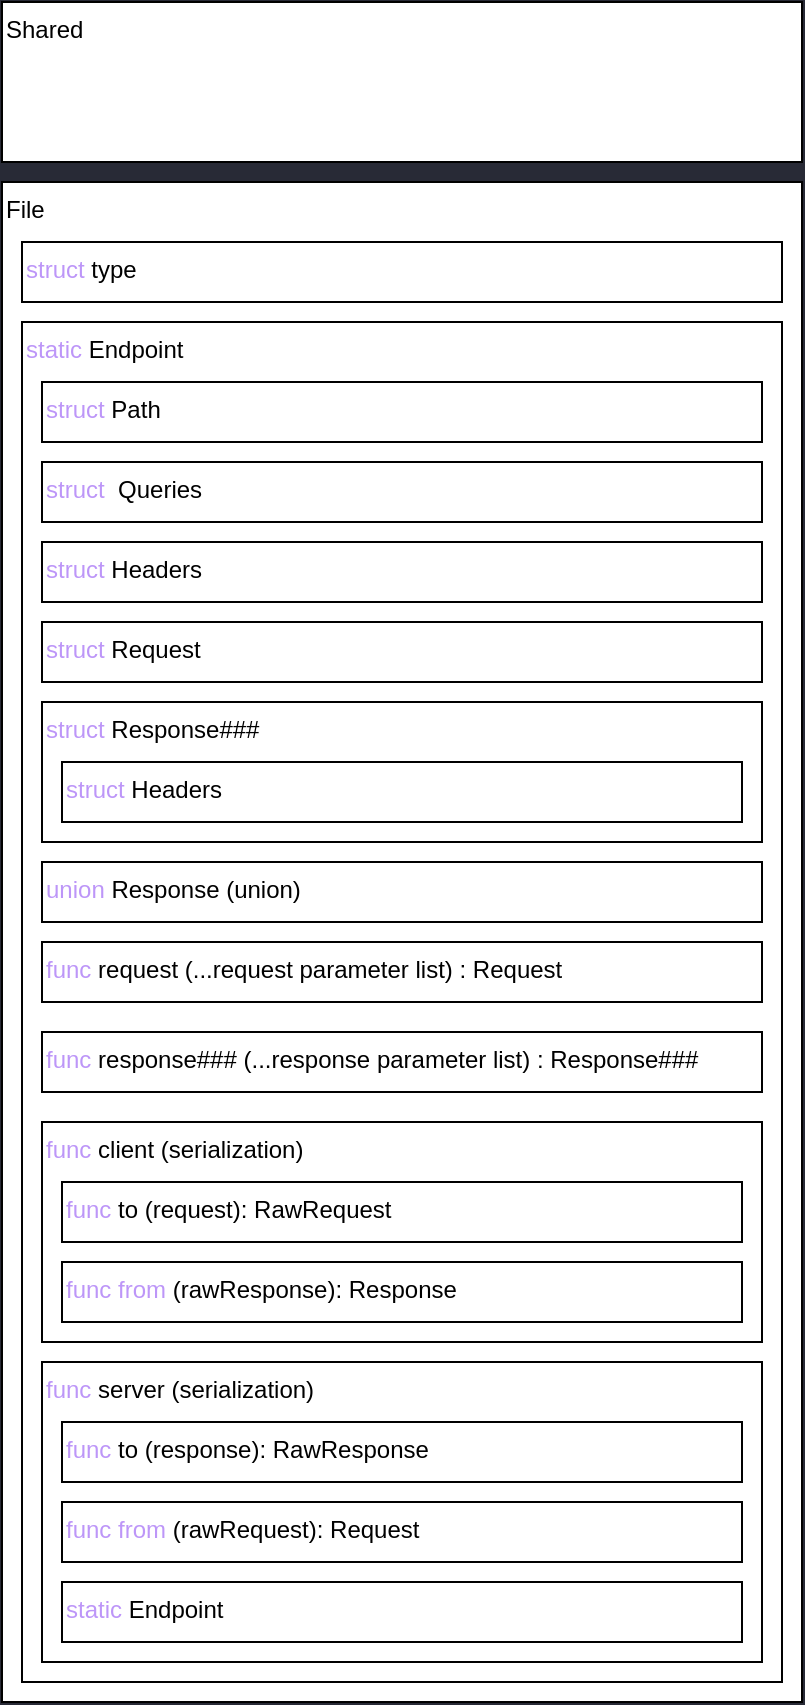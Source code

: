 <mxfile version="26.0.16">
  <diagram name="Page-1" id="0JkmHoqKAVIImyu0CGQ1">
    <mxGraphModel dx="1242" dy="693" grid="1" gridSize="10" guides="1" tooltips="1" connect="1" arrows="1" fold="1" page="1" pageScale="1" pageWidth="827" pageHeight="1169" background="light-dark(#282a36, #121212)" math="0" shadow="0">
      <root>
        <mxCell id="0" />
        <mxCell id="1" parent="0" />
        <mxCell id="hgIAx-ZCjix9j8izKX2Y-2" value="Shared" style="rounded=0;align=left;labelPosition=center;verticalLabelPosition=middle;verticalAlign=top;fontColor=default;labelBackgroundColor=none;labelBorderColor=none;textShadow=0;whiteSpace=wrap;html=1;" vertex="1" parent="1">
          <mxGeometry x="40" y="40" width="400" height="80" as="geometry" />
        </mxCell>
        <mxCell id="hgIAx-ZCjix9j8izKX2Y-4" value="File" style="rounded=0;whiteSpace=wrap;html=1;align=left;labelPosition=center;verticalLabelPosition=middle;verticalAlign=top;" vertex="1" parent="1">
          <mxGeometry x="40" y="130" width="400" height="760" as="geometry" />
        </mxCell>
        <mxCell id="hgIAx-ZCjix9j8izKX2Y-5" value="&lt;span style=&quot;color: rgb(189, 150, 248);&quot;&gt;struct&lt;/span&gt;&amp;nbsp;type" style="rounded=0;whiteSpace=wrap;html=1;align=left;labelPosition=center;verticalLabelPosition=middle;verticalAlign=top;" vertex="1" parent="1">
          <mxGeometry x="50" y="160" width="380" height="30" as="geometry" />
        </mxCell>
        <mxCell id="hgIAx-ZCjix9j8izKX2Y-6" value="&lt;font style=&quot;color: rgb(255, 51, 51);&quot;&gt;&lt;span style=&quot;color: rgb(189, 150, 248);&quot;&gt;static&lt;/span&gt;&lt;/font&gt;&amp;nbsp;Endpoint&lt;div&gt;&lt;br&gt;&lt;/div&gt;&lt;div&gt;&lt;br&gt;&lt;/div&gt;" style="rounded=0;whiteSpace=wrap;html=1;align=left;labelPosition=center;verticalLabelPosition=middle;verticalAlign=top;" vertex="1" parent="1">
          <mxGeometry x="50" y="200" width="380" height="680" as="geometry" />
        </mxCell>
        <mxCell id="hgIAx-ZCjix9j8izKX2Y-7" value="&lt;font style=&quot;color: light-dark(rgb(189, 150, 248), rgb(237, 237, 237));&quot;&gt;struct&lt;/font&gt;&amp;nbsp;Path" style="rounded=0;whiteSpace=wrap;html=1;align=left;labelPosition=center;verticalLabelPosition=middle;verticalAlign=top;" vertex="1" parent="1">
          <mxGeometry x="60" y="230" width="360" height="30" as="geometry" />
        </mxCell>
        <mxCell id="hgIAx-ZCjix9j8izKX2Y-8" value="&lt;span style=&quot;color: rgb(189, 150, 248);&quot;&gt;struct &lt;/span&gt;Headers" style="rounded=0;whiteSpace=wrap;html=1;align=left;labelPosition=center;verticalLabelPosition=middle;verticalAlign=top;" vertex="1" parent="1">
          <mxGeometry x="60" y="310" width="360" height="30" as="geometry" />
        </mxCell>
        <mxCell id="hgIAx-ZCjix9j8izKX2Y-9" value="&lt;span style=&quot;color: rgb(189, 150, 248);&quot;&gt;struct&amp;nbsp; &lt;/span&gt;Queries" style="rounded=0;whiteSpace=wrap;html=1;align=left;labelPosition=center;verticalLabelPosition=middle;verticalAlign=top;" vertex="1" parent="1">
          <mxGeometry x="60" y="270" width="360" height="30" as="geometry" />
        </mxCell>
        <mxCell id="hgIAx-ZCjix9j8izKX2Y-10" value="&lt;span style=&quot;color: rgb(189, 150, 248);&quot;&gt;struct&amp;nbsp;&lt;/span&gt;Request" style="rounded=0;whiteSpace=wrap;html=1;align=left;labelPosition=center;verticalLabelPosition=middle;verticalAlign=top;" vertex="1" parent="1">
          <mxGeometry x="60" y="350" width="360" height="30" as="geometry" />
        </mxCell>
        <mxCell id="hgIAx-ZCjix9j8izKX2Y-11" value="&lt;span style=&quot;color: rgb(189, 150, 248);&quot;&gt;struct&amp;nbsp;&lt;/span&gt;Response###" style="rounded=0;whiteSpace=wrap;html=1;align=left;labelPosition=center;verticalLabelPosition=middle;verticalAlign=top;" vertex="1" parent="1">
          <mxGeometry x="60" y="390" width="360" height="70" as="geometry" />
        </mxCell>
        <mxCell id="hgIAx-ZCjix9j8izKX2Y-13" value="&lt;span style=&quot;color: rgb(189, 150, 248);&quot;&gt;struct &lt;/span&gt;Headers" style="rounded=0;whiteSpace=wrap;html=1;align=left;labelPosition=center;verticalLabelPosition=middle;verticalAlign=top;" vertex="1" parent="1">
          <mxGeometry x="70" y="420" width="340" height="30" as="geometry" />
        </mxCell>
        <mxCell id="hgIAx-ZCjix9j8izKX2Y-14" value="&lt;font style=&quot;color: rgb(189, 150, 248);&quot;&gt;union&lt;/font&gt;&amp;nbsp;Response (union)" style="rounded=0;whiteSpace=wrap;html=1;align=left;labelPosition=center;verticalLabelPosition=middle;verticalAlign=top;" vertex="1" parent="1">
          <mxGeometry x="60" y="470" width="360" height="30" as="geometry" />
        </mxCell>
        <mxCell id="hgIAx-ZCjix9j8izKX2Y-15" value="&lt;font style=&quot;color: rgb(189, 150, 248);&quot;&gt;func&lt;/font&gt; request (...request parameter list) : Request" style="rounded=0;whiteSpace=wrap;html=1;align=left;labelPosition=center;verticalLabelPosition=middle;verticalAlign=top;" vertex="1" parent="1">
          <mxGeometry x="60" y="510" width="360" height="30" as="geometry" />
        </mxCell>
        <mxCell id="hgIAx-ZCjix9j8izKX2Y-16" value="&lt;font style=&quot;color: rgb(189, 150, 248);&quot;&gt;func&lt;/font&gt; response### (...response parameter list) : Response###" style="rounded=0;whiteSpace=wrap;html=1;align=left;labelPosition=center;verticalLabelPosition=middle;verticalAlign=top;" vertex="1" parent="1">
          <mxGeometry x="60" y="555" width="360" height="30" as="geometry" />
        </mxCell>
        <mxCell id="hgIAx-ZCjix9j8izKX2Y-17" value="&lt;font style=&quot;color: rgb(189, 150, 248);&quot;&gt;func&lt;/font&gt;&amp;nbsp;client (serialization)" style="rounded=0;whiteSpace=wrap;html=1;align=left;labelPosition=center;verticalLabelPosition=middle;verticalAlign=top;" vertex="1" parent="1">
          <mxGeometry x="60" y="600" width="360" height="110" as="geometry" />
        </mxCell>
        <mxCell id="hgIAx-ZCjix9j8izKX2Y-18" value="&lt;span style=&quot;color: rgb(189, 150, 248);&quot;&gt;func&amp;nbsp;&lt;/span&gt;to (request):&amp;nbsp;RawRequest" style="rounded=0;whiteSpace=wrap;html=1;align=left;labelPosition=center;verticalLabelPosition=middle;verticalAlign=top;" vertex="1" parent="1">
          <mxGeometry x="70" y="630" width="340" height="30" as="geometry" />
        </mxCell>
        <mxCell id="hgIAx-ZCjix9j8izKX2Y-20" value="&lt;span style=&quot;color: rgb(189, 150, 248);&quot;&gt;func from&lt;/span&gt;&amp;nbsp;(rawResponse):&amp;nbsp;Response" style="rounded=0;whiteSpace=wrap;html=1;align=left;labelPosition=center;verticalLabelPosition=middle;verticalAlign=top;" vertex="1" parent="1">
          <mxGeometry x="70" y="670" width="340" height="30" as="geometry" />
        </mxCell>
        <mxCell id="hgIAx-ZCjix9j8izKX2Y-21" value="&lt;font style=&quot;color: rgb(189, 150, 248);&quot;&gt;func&lt;/font&gt;&amp;nbsp;server (serialization)" style="rounded=0;whiteSpace=wrap;html=1;align=left;labelPosition=center;verticalLabelPosition=middle;verticalAlign=top;" vertex="1" parent="1">
          <mxGeometry x="60" y="720" width="360" height="150" as="geometry" />
        </mxCell>
        <mxCell id="hgIAx-ZCjix9j8izKX2Y-22" value="&lt;span style=&quot;color: rgb(189, 150, 248);&quot;&gt;func&amp;nbsp;&lt;/span&gt;to (response):&amp;nbsp;RawResponse" style="rounded=0;whiteSpace=wrap;html=1;align=left;labelPosition=center;verticalLabelPosition=middle;verticalAlign=top;" vertex="1" parent="1">
          <mxGeometry x="70" y="750" width="340" height="30" as="geometry" />
        </mxCell>
        <mxCell id="hgIAx-ZCjix9j8izKX2Y-23" value="&lt;span style=&quot;color: rgb(189, 150, 248);&quot;&gt;func from&lt;/span&gt;&amp;nbsp;(rawRequest):&amp;nbsp;Request" style="rounded=0;whiteSpace=wrap;html=1;align=left;labelPosition=center;verticalLabelPosition=middle;verticalAlign=top;" vertex="1" parent="1">
          <mxGeometry x="70" y="790" width="340" height="30" as="geometry" />
        </mxCell>
        <mxCell id="hgIAx-ZCjix9j8izKX2Y-24" value="&lt;font style=&quot;color: rgb(255, 51, 51);&quot;&gt;&lt;span style=&quot;color: rgb(189, 150, 248);&quot;&gt;static&lt;/span&gt;&lt;/font&gt;&amp;nbsp;Endpoint&lt;div&gt;&lt;br&gt;&lt;/div&gt;&lt;div&gt;&lt;br&gt;&lt;/div&gt;" style="rounded=0;whiteSpace=wrap;html=1;align=left;labelPosition=center;verticalLabelPosition=middle;verticalAlign=top;" vertex="1" parent="1">
          <mxGeometry x="70" y="830" width="340" height="30" as="geometry" />
        </mxCell>
      </root>
    </mxGraphModel>
  </diagram>
</mxfile>

